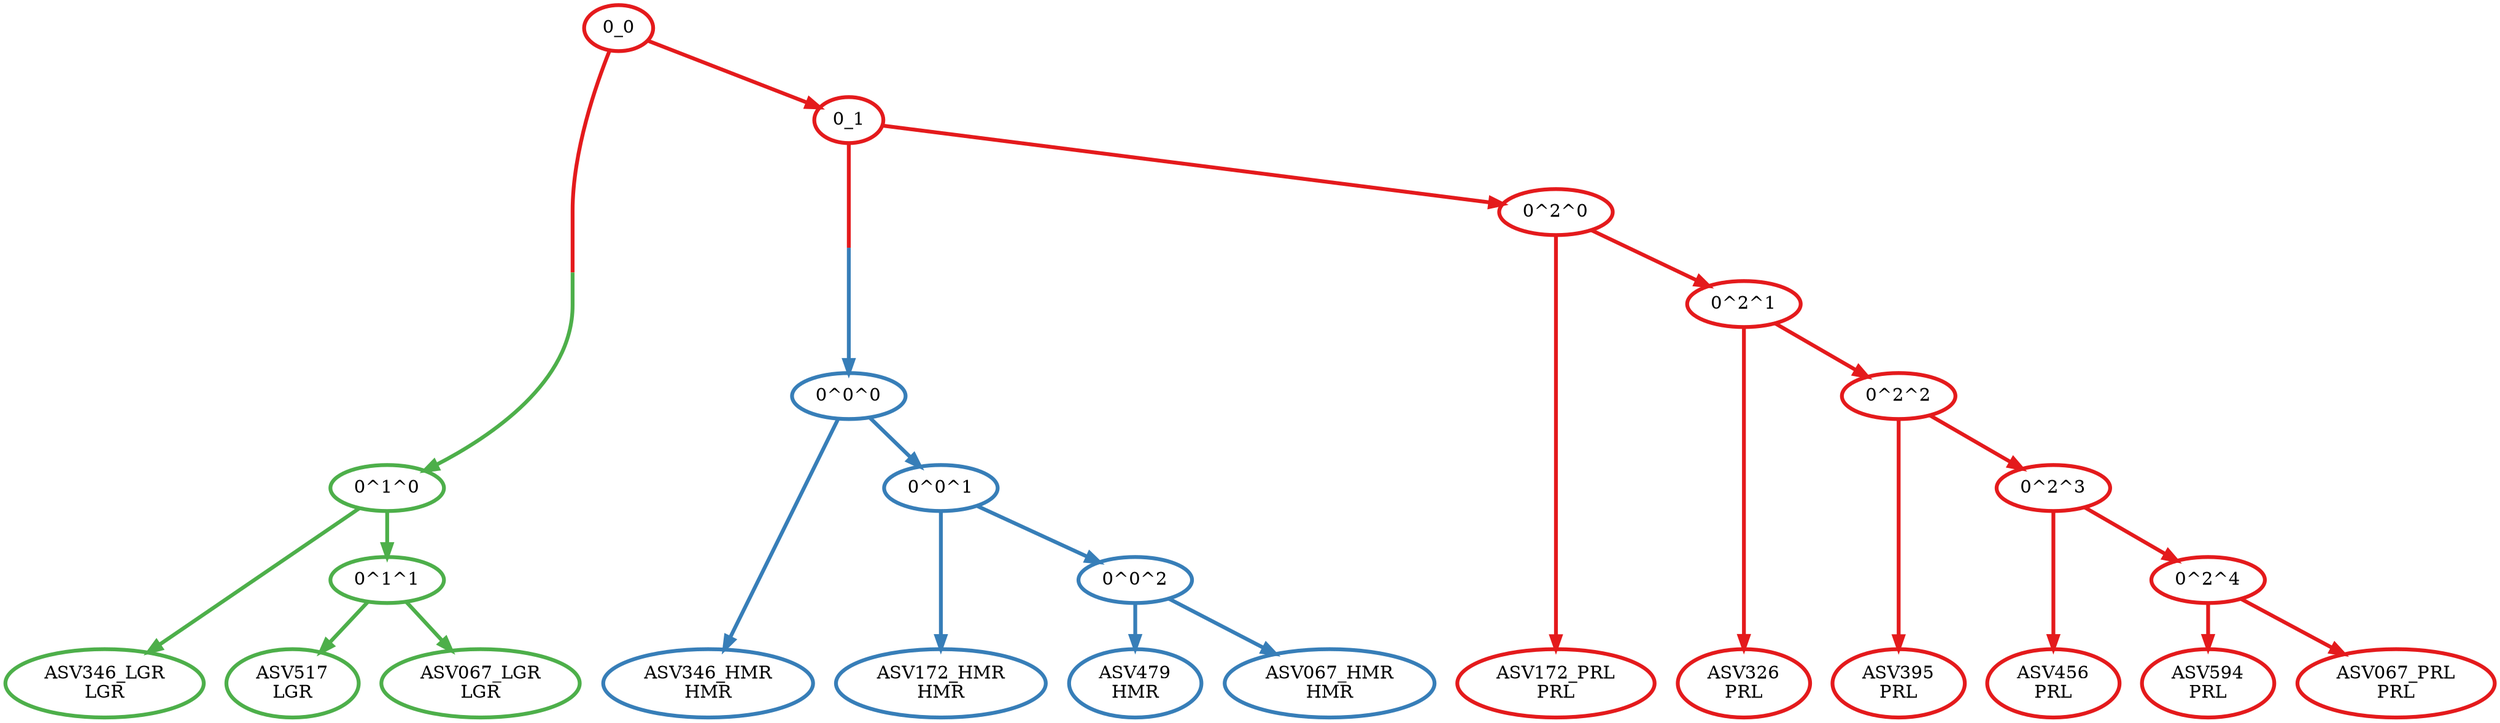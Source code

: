 digraph T {
	{
		rank=same
		24 [penwidth=3,colorscheme=set19,color=2,label="ASV479\nHMR"]
		23 [penwidth=3,colorscheme=set19,color=2,label="ASV067_HMR\nHMR"]
		21 [penwidth=3,colorscheme=set19,color=2,label="ASV172_HMR\nHMR"]
		19 [penwidth=3,colorscheme=set19,color=2,label="ASV346_HMR\nHMR"]
		17 [penwidth=3,colorscheme=set19,color=3,label="ASV517\nLGR"]
		16 [penwidth=3,colorscheme=set19,color=3,label="ASV067_LGR\nLGR"]
		14 [penwidth=3,colorscheme=set19,color=3,label="ASV346_LGR\nLGR"]
		12 [penwidth=3,colorscheme=set19,color=1,label="ASV594\nPRL"]
		11 [penwidth=3,colorscheme=set19,color=1,label="ASV067_PRL\nPRL"]
		9 [penwidth=3,colorscheme=set19,color=1,label="ASV456\nPRL"]
		7 [penwidth=3,colorscheme=set19,color=1,label="ASV395\nPRL"]
		5 [penwidth=3,colorscheme=set19,color=1,label="ASV326\nPRL"]
		3 [penwidth=3,colorscheme=set19,color=1,label="ASV172_PRL\nPRL"]
	}
	22 [penwidth=3,colorscheme=set19,color=2,label="0^0^2"]
	20 [penwidth=3,colorscheme=set19,color=2,label="0^0^1"]
	18 [penwidth=3,colorscheme=set19,color=2,label="0^0^0"]
	15 [penwidth=3,colorscheme=set19,color=3,label="0^1^1"]
	13 [penwidth=3,colorscheme=set19,color=3,label="0^1^0"]
	10 [penwidth=3,colorscheme=set19,color=1,label="0^2^4"]
	8 [penwidth=3,colorscheme=set19,color=1,label="0^2^3"]
	6 [penwidth=3,colorscheme=set19,color=1,label="0^2^2"]
	4 [penwidth=3,colorscheme=set19,color=1,label="0^2^1"]
	2 [penwidth=3,colorscheme=set19,color=1,label="0^2^0"]
	1 [penwidth=3,colorscheme=set19,color=1,label="0_1"]
	0 [penwidth=3,colorscheme=set19,color=1,label="0_0"]
	22 -> 24 [penwidth=3,colorscheme=set19,color=2]
	22 -> 23 [penwidth=3,colorscheme=set19,color=2]
	20 -> 22 [penwidth=3,colorscheme=set19,color=2]
	20 -> 21 [penwidth=3,colorscheme=set19,color=2]
	18 -> 20 [penwidth=3,colorscheme=set19,color=2]
	18 -> 19 [penwidth=3,colorscheme=set19,color=2]
	15 -> 17 [penwidth=3,colorscheme=set19,color=3]
	15 -> 16 [penwidth=3,colorscheme=set19,color=3]
	13 -> 15 [penwidth=3,colorscheme=set19,color=3]
	13 -> 14 [penwidth=3,colorscheme=set19,color=3]
	10 -> 12 [penwidth=3,colorscheme=set19,color=1]
	10 -> 11 [penwidth=3,colorscheme=set19,color=1]
	8 -> 10 [penwidth=3,colorscheme=set19,color=1]
	8 -> 9 [penwidth=3,colorscheme=set19,color=1]
	6 -> 8 [penwidth=3,colorscheme=set19,color=1]
	6 -> 7 [penwidth=3,colorscheme=set19,color=1]
	4 -> 6 [penwidth=3,colorscheme=set19,color=1]
	4 -> 5 [penwidth=3,colorscheme=set19,color=1]
	2 -> 4 [penwidth=3,colorscheme=set19,color=1]
	2 -> 3 [penwidth=3,colorscheme=set19,color=1]
	1 -> 18 [penwidth=3,colorscheme=set19,color="1;0.5:2"]
	1 -> 2 [penwidth=3,colorscheme=set19,color=1]
	0 -> 13 [penwidth=3,colorscheme=set19,color="1;0.5:3"]
	0 -> 1 [penwidth=3,colorscheme=set19,color=1]
}
